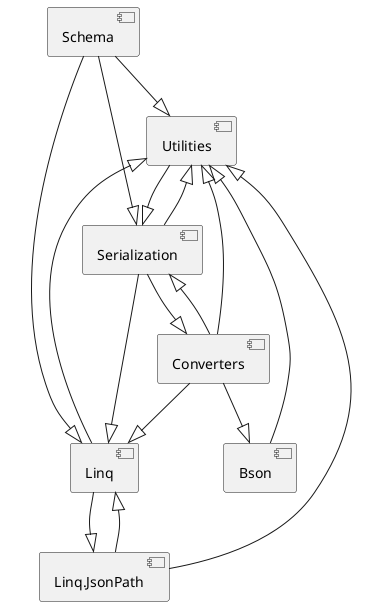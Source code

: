 @startuml
[Utilities] --|> [Serialization]
[Serialization] --|> [Utilities]
[Serialization] --|> [Linq]
[Serialization] --|> [Converters]
[Schema] --|> [Utilities]
[Schema] --|> [Serialization]
[Schema] --|> [Linq]
[Linq] --|> [Utilities]
[Linq] --|> [Linq.JsonPath]
[Linq.JsonPath] --|> [Utilities]
[Linq.JsonPath] --|> [Linq]
[Converters] --|> [Utilities]
[Converters] --|> [Serialization]
[Converters] --|> [Linq]
[Converters] --|> [Bson]
[Bson] --|> [Utilities]
@enduml
